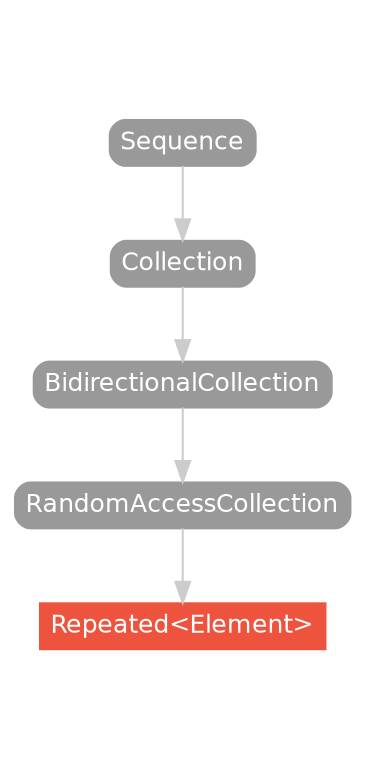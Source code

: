 strict digraph "Repeated<Element> - Type Hierarchy - SwiftDoc.org" {
    pad="0.1,0.8"
    node [shape=box, style="filled,rounded", color="#999999", fillcolor="#999999", fontcolor=white, fontname=Helvetica, fontnames="Helvetica,sansserif", fontsize=12, margin="0.07,0.05", height="0.3"]
    edge [color="#cccccc"]
    "BidirectionalCollection" [URL="/protocol/BidirectionalCollection/hierarchy/"]
    "Collection" [URL="/protocol/Collection/hierarchy/"]
    "RandomAccessCollection" [URL="/protocol/RandomAccessCollection/hierarchy/"]
    "Repeated<Element>" [URL="/type/Repeated/", style="filled", fillcolor="#ee543d", color="#ee543d"]
    "Sequence" [URL="/protocol/Sequence/hierarchy/"]    "RandomAccessCollection" -> "Repeated<Element>"
    "BidirectionalCollection" -> "RandomAccessCollection"
    "Collection" -> "BidirectionalCollection"
    "Sequence" -> "Collection"
    subgraph Types {
        rank = max; "Repeated<Element>";
    }
}